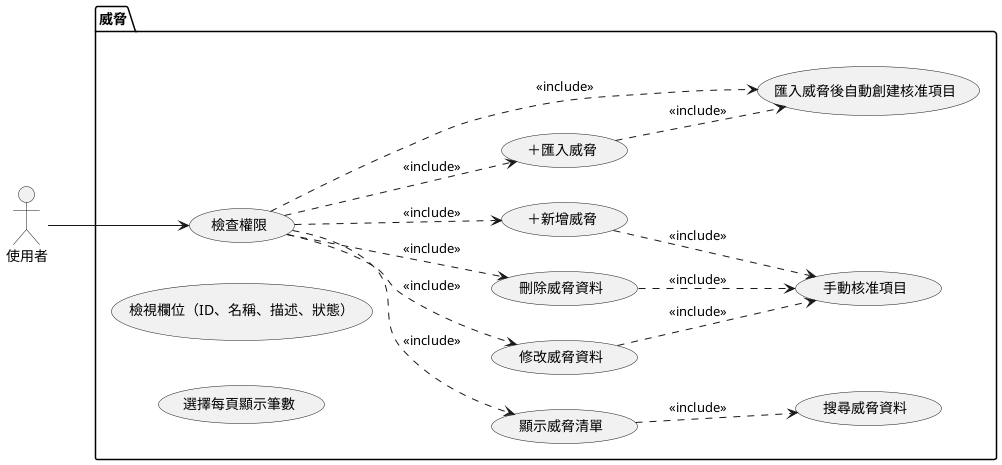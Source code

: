 @startuml threat_overview

left to right direction

actor 使用者

package "威脅" {
    usecase "檢查權限" as UC12
    usecase "顯示威脅清單" as UC1
    usecase "檢視欄位（ID、名稱、描述、狀態）" as UC2
    usecase "選擇每頁顯示筆數" as UC3
    usecase "搜尋威脅資料" as UC4
    usecase "修改威脅資料" as UC5
    usecase "刪除威脅資料" as UC6
    usecase "＋新增威脅" as UC7
    usecase "＋匯入威脅" as UC8
    usecase "匯入威脅後自動創建核准項目" as UC10
    usecase "手動核准項目" as UC11
}

使用者 --> UC12
UC12 .down.> UC1 : <<include>>
UC12 .down.> UC5 : <<include>>
UC12 .down.> UC6 : <<include>>
UC12 .down.> UC7 : <<include>>
UC12 .down.> UC8 : <<include>>
UC12 .down.> UC10 : <<include>>

UC1 .down.> UC4 : <<include>>
UC5 .down.> UC11 : <<include>>
UC6 .down.> UC11 : <<include>>
UC7 .down.> UC11 : <<include>>
UC8 .down.> UC10 : <<include>>

@enduml
